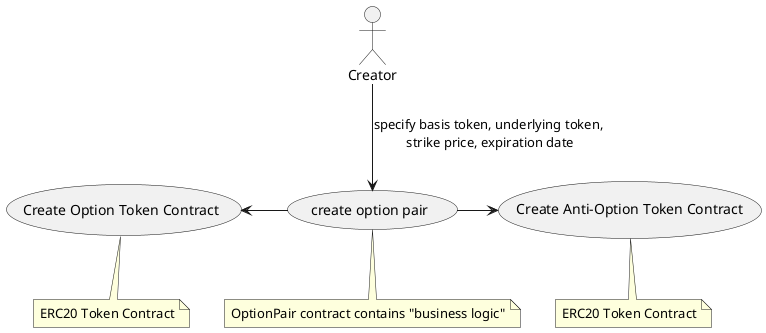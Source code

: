@startuml
:Creator: as creator
(create option pair) as cr_opt_pair
(Create Option Token Contract) as cr_opt_contract
(Create Anti-Option Token Contract) as cr_a_opt_contract
creator -down-> cr_opt_pair: specify basis token, underlying token, \nstrike price, expiration date
cr_opt_pair -left->  cr_opt_contract
cr_opt_pair -right->  cr_a_opt_contract

note bottom of cr_opt_pair
OptionPair contract contains "business logic"
end note

note bottom of cr_opt_contract
ERC20 Token Contract
end note

note bottom of cr_a_opt_contract
ERC20 Token Contract
end note

@enduml
